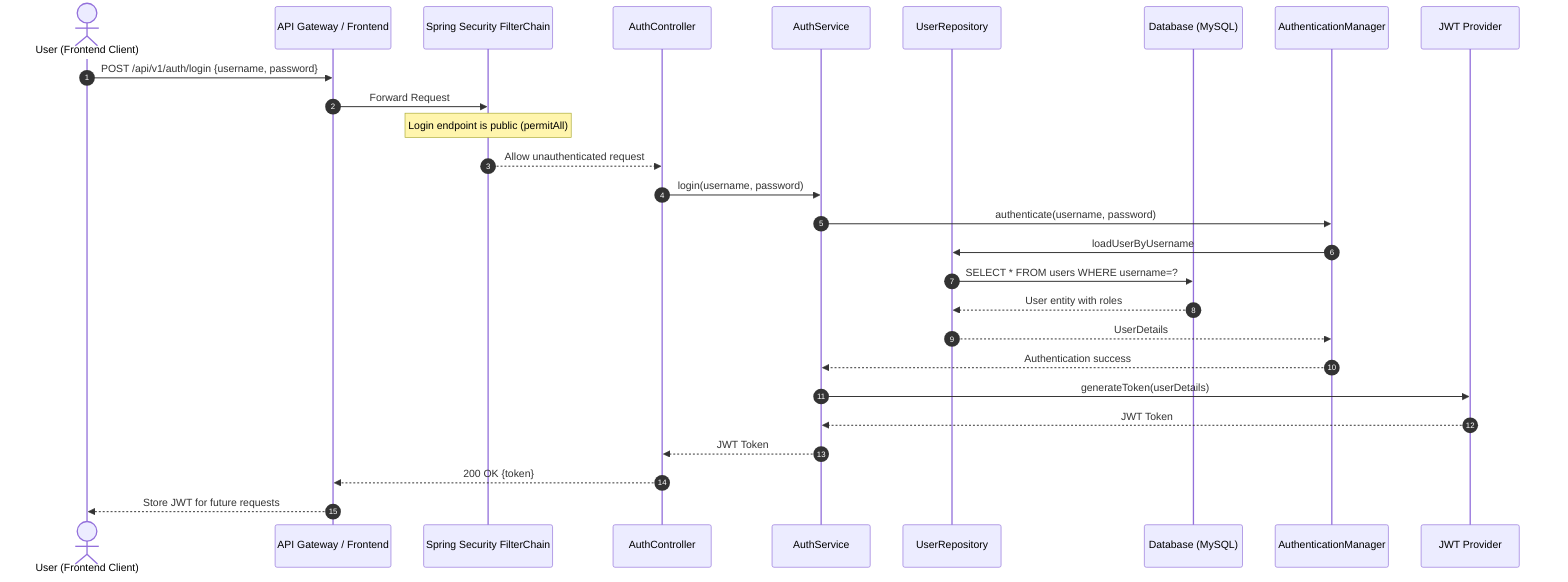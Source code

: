 sequenceDiagram
    autonumber
    actor User as User (Frontend Client)
    participant Gateway as API Gateway / Frontend
    participant SecFilter as Spring Security FilterChain
    participant AuthController as AuthController
    participant AuthService as AuthService
    participant UserRepo as UserRepository
    participant DB as Database (MySQL)
    participant AuthManager as AuthenticationManager
    participant JwtProvider as JWT Provider

    User->>Gateway: POST /api/v1/auth/login {username, password}
    Gateway->>SecFilter: Forward Request

    Note over SecFilter: Login endpoint is public (permitAll)
    SecFilter-->>AuthController: Allow unauthenticated request

    AuthController->>AuthService: login(username, password)
    AuthService->>AuthManager: authenticate(username, password)
    AuthManager->>UserRepo: loadUserByUsername
    UserRepo->>DB: SELECT * FROM users WHERE username=?
    DB-->>UserRepo: User entity with roles
    UserRepo-->>AuthManager: UserDetails
    AuthManager-->>AuthService: Authentication success
    AuthService->>JwtProvider: generateToken(userDetails)
    JwtProvider-->>AuthService: JWT Token
    AuthService-->>AuthController: JWT Token
    AuthController-->>Gateway: 200 OK {token}
    Gateway-->>User: Store JWT for future requests